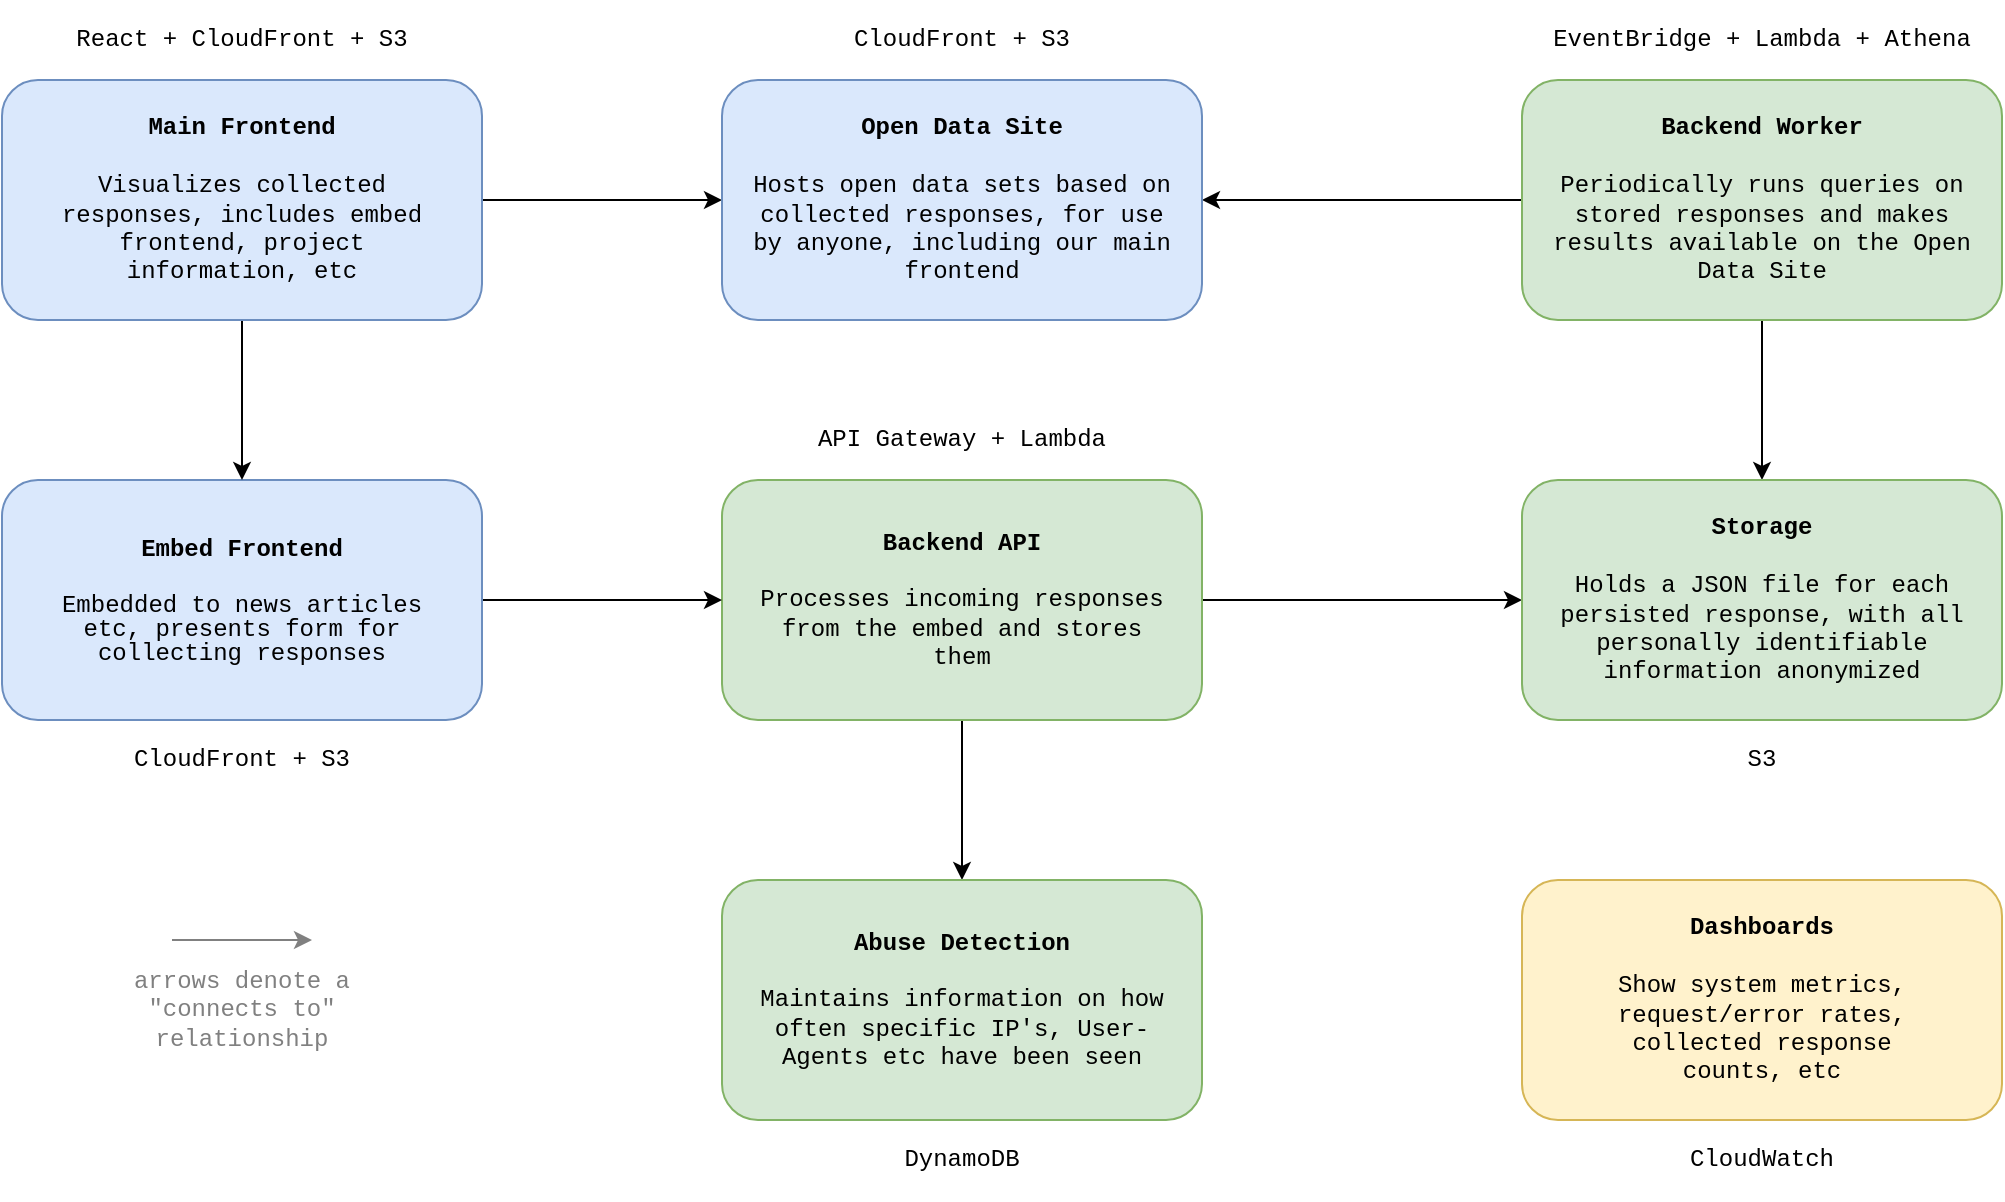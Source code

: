 <mxfile version="13.0.1" type="device"><diagram id="Rr1Uoe_a9pfJ0JhDkJ2U" name="Page-1"><mxGraphModel dx="1145" dy="767" grid="1" gridSize="10" guides="1" tooltips="1" connect="1" arrows="1" fold="1" page="1" pageScale="1" pageWidth="2336" pageHeight="1654" math="0" shadow="0"><root><mxCell id="0"/><mxCell id="1" parent="0"/><mxCell id="WponYrvBPcTow5lDu9Fu-50" style="edgeStyle=orthogonalEdgeStyle;rounded=0;orthogonalLoop=1;jettySize=auto;html=1;exitX=0.5;exitY=1;exitDx=0;exitDy=0;entryX=0.5;entryY=0;entryDx=0;entryDy=0;fontFamily=Courier New;" edge="1" parent="1" source="WponYrvBPcTow5lDu9Fu-1" target="WponYrvBPcTow5lDu9Fu-8"><mxGeometry relative="1" as="geometry"/></mxCell><mxCell id="WponYrvBPcTow5lDu9Fu-55" style="edgeStyle=orthogonalEdgeStyle;rounded=0;orthogonalLoop=1;jettySize=auto;html=1;exitX=1;exitY=0.5;exitDx=0;exitDy=0;entryX=0;entryY=0.5;entryDx=0;entryDy=0;fontFamily=Courier New;" edge="1" parent="1" source="WponYrvBPcTow5lDu9Fu-1" target="WponYrvBPcTow5lDu9Fu-3"><mxGeometry relative="1" as="geometry"/></mxCell><mxCell id="WponYrvBPcTow5lDu9Fu-1" value="&lt;font&gt;&lt;b&gt;Backend API&lt;/b&gt;&lt;br&gt;&lt;br&gt;Processes incoming responses from the embed and stores them&lt;br&gt;&lt;/font&gt;" style="rounded=1;whiteSpace=wrap;html=1;fontFamily=Courier New;fontStyle=0;spacing=15;fillColor=#d5e8d4;strokeColor=#82b366;" vertex="1" parent="1"><mxGeometry x="1000" y="360" width="240" height="120" as="geometry"/></mxCell><mxCell id="WponYrvBPcTow5lDu9Fu-49" style="edgeStyle=orthogonalEdgeStyle;rounded=0;orthogonalLoop=1;jettySize=auto;html=1;exitX=0.5;exitY=1;exitDx=0;exitDy=0;entryX=0.5;entryY=0;entryDx=0;entryDy=0;fontFamily=Courier New;" edge="1" parent="1" source="WponYrvBPcTow5lDu9Fu-2" target="WponYrvBPcTow5lDu9Fu-3"><mxGeometry relative="1" as="geometry"/></mxCell><mxCell id="WponYrvBPcTow5lDu9Fu-54" style="edgeStyle=orthogonalEdgeStyle;rounded=0;orthogonalLoop=1;jettySize=auto;html=1;exitX=0;exitY=0.5;exitDx=0;exitDy=0;entryX=1;entryY=0.5;entryDx=0;entryDy=0;fontFamily=Courier New;" edge="1" parent="1" source="WponYrvBPcTow5lDu9Fu-2" target="WponYrvBPcTow5lDu9Fu-7"><mxGeometry relative="1" as="geometry"/></mxCell><mxCell id="WponYrvBPcTow5lDu9Fu-2" value="&lt;div&gt;&lt;b&gt;&lt;font&gt;Backend Worker&lt;/font&gt;&lt;/b&gt;&lt;/div&gt;&lt;div&gt;&lt;br&gt;&lt;/div&gt;&lt;div&gt;Periodically runs queries on stored responses and makes results available on the Open Data Site&lt;br&gt;&lt;/div&gt;" style="rounded=1;whiteSpace=wrap;html=1;fontFamily=Courier New;fontStyle=0;spacing=15;fillColor=#d5e8d4;strokeColor=#82b366;" vertex="1" parent="1"><mxGeometry x="1400" y="160" width="240" height="120" as="geometry"/></mxCell><mxCell id="WponYrvBPcTow5lDu9Fu-3" value="&lt;div&gt;&lt;b&gt;Storage&lt;/b&gt;&lt;/div&gt;&lt;div&gt;&lt;br&gt;&lt;/div&gt;&lt;div&gt;Holds a JSON file for each persisted response, with all personally identifiable information anonymized&lt;br&gt;&lt;/div&gt;" style="rounded=1;whiteSpace=wrap;html=1;fontFamily=Courier New;fontStyle=0;spacing=15;fillColor=#d5e8d4;strokeColor=#82b366;" vertex="1" parent="1"><mxGeometry x="1400" y="360" width="240" height="120" as="geometry"/></mxCell><mxCell id="WponYrvBPcTow5lDu9Fu-51" style="edgeStyle=orthogonalEdgeStyle;rounded=0;orthogonalLoop=1;jettySize=auto;html=1;exitX=1;exitY=0.5;exitDx=0;exitDy=0;entryX=0;entryY=0.5;entryDx=0;entryDy=0;fontFamily=Courier New;" edge="1" parent="1" source="WponYrvBPcTow5lDu9Fu-5" target="WponYrvBPcTow5lDu9Fu-1"><mxGeometry relative="1" as="geometry"/></mxCell><mxCell id="WponYrvBPcTow5lDu9Fu-5" value="&lt;div&gt;&lt;b&gt;Embed Frontend&lt;br&gt;&lt;br&gt;&lt;/b&gt;&lt;/div&gt;&lt;div style=&quot;line-height: 100%&quot;&gt;Embedded to news articles etc, presents form for collecting responses&lt;b&gt;&lt;br&gt;&lt;/b&gt;&lt;/div&gt;" style="rounded=1;whiteSpace=wrap;html=1;fontFamily=Courier New;fontStyle=0;spacing=15;fillColor=#dae8fc;strokeColor=#6c8ebf;" vertex="1" parent="1"><mxGeometry x="640" y="360" width="240" height="120" as="geometry"/></mxCell><mxCell id="WponYrvBPcTow5lDu9Fu-52" style="edgeStyle=orthogonalEdgeStyle;rounded=0;orthogonalLoop=1;jettySize=auto;html=1;exitX=0.5;exitY=1;exitDx=0;exitDy=0;entryX=0.5;entryY=0;entryDx=0;entryDy=0;fontFamily=Courier New;" edge="1" parent="1" source="WponYrvBPcTow5lDu9Fu-6" target="WponYrvBPcTow5lDu9Fu-5"><mxGeometry relative="1" as="geometry"/></mxCell><mxCell id="WponYrvBPcTow5lDu9Fu-53" style="edgeStyle=orthogonalEdgeStyle;rounded=0;orthogonalLoop=1;jettySize=auto;html=1;exitX=1;exitY=0.5;exitDx=0;exitDy=0;entryX=0;entryY=0.5;entryDx=0;entryDy=0;fontFamily=Courier New;" edge="1" parent="1" source="WponYrvBPcTow5lDu9Fu-6" target="WponYrvBPcTow5lDu9Fu-7"><mxGeometry relative="1" as="geometry"/></mxCell><mxCell id="WponYrvBPcTow5lDu9Fu-6" value="&lt;div&gt;&lt;b&gt;Main Frontend&lt;/b&gt;&lt;/div&gt;&lt;div&gt;&lt;br&gt;&lt;/div&gt;&lt;div&gt;Visualizes collected responses, includes embed frontend, project information, etc&lt;br&gt;&lt;/div&gt;" style="rounded=1;whiteSpace=wrap;html=1;fontFamily=Courier New;fontStyle=0;spacing=15;fillColor=#dae8fc;strokeColor=#6c8ebf;" vertex="1" parent="1"><mxGeometry x="640" y="160" width="240" height="120" as="geometry"/></mxCell><mxCell id="WponYrvBPcTow5lDu9Fu-7" value="&lt;div&gt;&lt;b&gt;Open Data Site&lt;/b&gt;&lt;/div&gt;&lt;div&gt;&lt;br&gt;&lt;/div&gt;&lt;div&gt;Hosts open data sets based on collected responses, for use by anyone, including our main frontend&lt;/div&gt;" style="rounded=1;whiteSpace=wrap;html=1;fontFamily=Courier New;fontStyle=0;spacing=15;fillColor=#dae8fc;strokeColor=#6c8ebf;" vertex="1" parent="1"><mxGeometry x="1000" y="160" width="240" height="120" as="geometry"/></mxCell><mxCell id="WponYrvBPcTow5lDu9Fu-8" value="&lt;div&gt;&lt;b&gt;Abuse Detection&lt;/b&gt;&lt;br&gt;&lt;/div&gt;&lt;div&gt;&lt;br&gt;&lt;/div&gt;&lt;div&gt;Maintains information on how often specific IP's, User-Agents etc have been seen&lt;br&gt;&lt;/div&gt;" style="rounded=1;whiteSpace=wrap;html=1;fontFamily=Courier New;fontStyle=0;spacing=15;fillColor=#d5e8d4;strokeColor=#82b366;" vertex="1" parent="1"><mxGeometry x="1000" y="560" width="240" height="120" as="geometry"/></mxCell><mxCell id="WponYrvBPcTow5lDu9Fu-9" value="&lt;div&gt;&lt;b&gt;Dashboards&lt;/b&gt;&lt;/div&gt;&lt;div&gt;&lt;br&gt;&lt;/div&gt;&lt;div&gt;Show system metrics, request/error rates, collected response&lt;/div&gt;&lt;div&gt;counts, etc&lt;br&gt;&lt;/div&gt;" style="rounded=1;whiteSpace=wrap;html=1;fontFamily=Courier New;fontStyle=0;spacing=15;fillColor=#fff2cc;strokeColor=#d6b656;" vertex="1" parent="1"><mxGeometry x="1400" y="560" width="240" height="120" as="geometry"/></mxCell><mxCell id="WponYrvBPcTow5lDu9Fu-17" value="CloudFront + S3" style="text;html=1;strokeColor=none;fillColor=none;align=center;verticalAlign=middle;whiteSpace=wrap;rounded=0;fontFamily=Courier New;" vertex="1" parent="1"><mxGeometry x="640" y="480" width="240" height="40" as="geometry"/></mxCell><mxCell id="WponYrvBPcTow5lDu9Fu-18" value="React + CloudFront + S3" style="text;html=1;strokeColor=none;fillColor=none;align=center;verticalAlign=middle;whiteSpace=wrap;rounded=0;fontFamily=Courier New;" vertex="1" parent="1"><mxGeometry x="640" y="120" width="240" height="40" as="geometry"/></mxCell><mxCell id="WponYrvBPcTow5lDu9Fu-19" value="CloudFront + S3" style="text;html=1;strokeColor=none;fillColor=none;align=center;verticalAlign=middle;whiteSpace=wrap;rounded=0;fontFamily=Courier New;" vertex="1" parent="1"><mxGeometry x="1000" y="120" width="240" height="40" as="geometry"/></mxCell><mxCell id="WponYrvBPcTow5lDu9Fu-20" value="API Gateway + Lambda" style="text;html=1;strokeColor=none;fillColor=none;align=center;verticalAlign=middle;whiteSpace=wrap;rounded=0;fontFamily=Courier New;" vertex="1" parent="1"><mxGeometry x="1000" y="320" width="240" height="40" as="geometry"/></mxCell><mxCell id="WponYrvBPcTow5lDu9Fu-21" value="EventBridge + Lambda + Athena" style="text;html=1;strokeColor=none;fillColor=none;align=center;verticalAlign=middle;whiteSpace=wrap;rounded=0;fontFamily=Courier New;" vertex="1" parent="1"><mxGeometry x="1400" y="120" width="240" height="40" as="geometry"/></mxCell><mxCell id="WponYrvBPcTow5lDu9Fu-22" value="S3" style="text;html=1;strokeColor=none;fillColor=none;align=center;verticalAlign=middle;whiteSpace=wrap;rounded=0;fontFamily=Courier New;" vertex="1" parent="1"><mxGeometry x="1400" y="480" width="240" height="40" as="geometry"/></mxCell><mxCell id="WponYrvBPcTow5lDu9Fu-23" value="CloudWatch" style="text;html=1;strokeColor=none;fillColor=none;align=center;verticalAlign=middle;whiteSpace=wrap;rounded=0;fontFamily=Courier New;" vertex="1" parent="1"><mxGeometry x="1400" y="680" width="240" height="40" as="geometry"/></mxCell><mxCell id="WponYrvBPcTow5lDu9Fu-24" value="DynamoDB" style="text;html=1;strokeColor=none;fillColor=none;align=center;verticalAlign=middle;whiteSpace=wrap;rounded=0;fontFamily=Courier New;" vertex="1" parent="1"><mxGeometry x="1000" y="680" width="240" height="40" as="geometry"/></mxCell><mxCell id="WponYrvBPcTow5lDu9Fu-58" style="edgeStyle=orthogonalEdgeStyle;rounded=0;orthogonalLoop=1;jettySize=auto;html=1;exitX=1;exitY=0.5;exitDx=0;exitDy=0;fontFamily=Courier New;fontColor=#808080;strokeColor=#808080;" edge="1" parent="1"><mxGeometry relative="1" as="geometry"><mxPoint x="725" y="590" as="sourcePoint"/><mxPoint x="795" y="590" as="targetPoint"/></mxGeometry></mxCell><mxCell id="WponYrvBPcTow5lDu9Fu-59" value="&lt;div&gt;arrows denote a&lt;/div&gt;&lt;div&gt;&quot;connects to&quot;&lt;/div&gt;&lt;div&gt;relationship&lt;br&gt;&lt;/div&gt;" style="text;html=1;strokeColor=none;fillColor=none;align=center;verticalAlign=middle;whiteSpace=wrap;rounded=0;fontFamily=Courier New;fontColor=#808080;" vertex="1" parent="1"><mxGeometry x="640" y="600" width="240" height="50" as="geometry"/></mxCell></root></mxGraphModel></diagram></mxfile>
